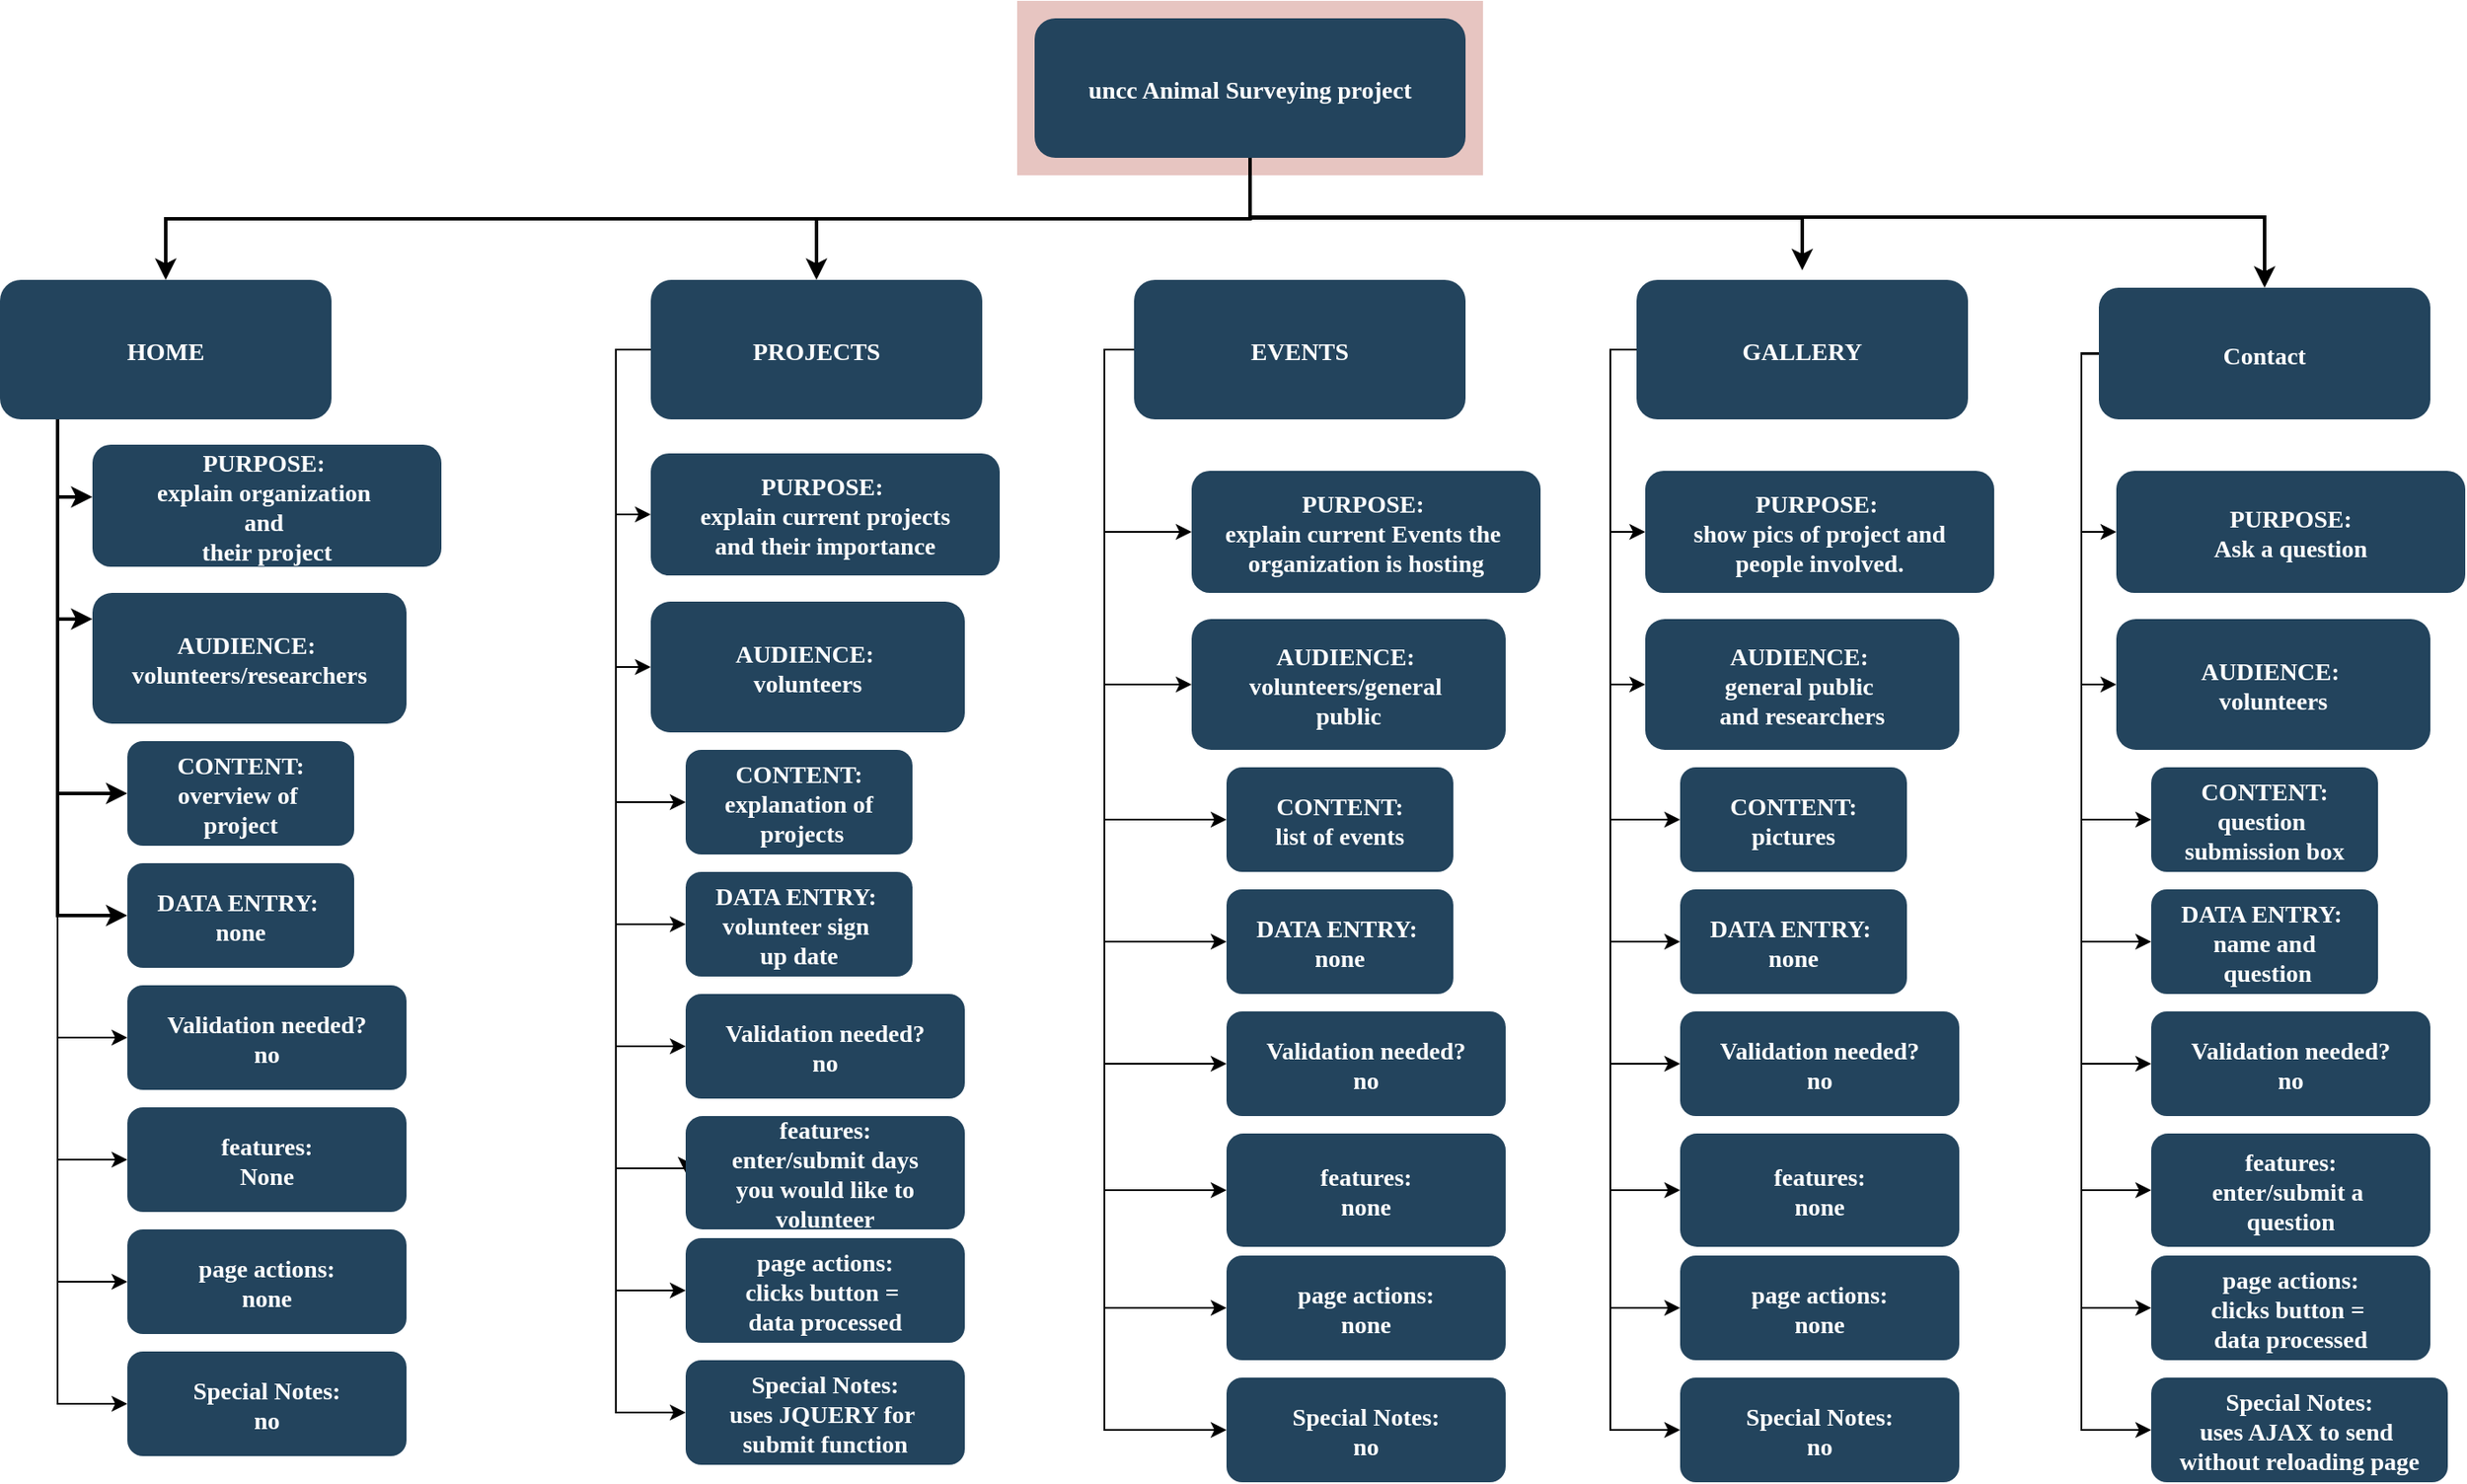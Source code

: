 <mxfile version="24.7.17">
  <diagram name="Page-1" id="2c0d36ab-eaac-3732-788b-9136903baeff">
    <mxGraphModel grid="1" page="1" gridSize="10" guides="1" tooltips="1" connect="1" arrows="1" fold="1" pageScale="1.5" pageWidth="1169" pageHeight="827" background="none" math="0" shadow="0">
      <root>
        <mxCell id="0" />
        <mxCell id="1" parent="0" />
        <mxCell id="123" value="" style="fillColor=#AE4132;strokeColor=none;opacity=30;" vertex="1" parent="1">
          <mxGeometry x="690" y="175.5" width="267" height="100" as="geometry" />
        </mxCell>
        <mxCell id="2" value="uncc Animal Surveying project" style="rounded=1;fillColor=#23445D;gradientColor=none;strokeColor=none;fontColor=#FFFFFF;fontStyle=1;fontFamily=Tahoma;fontSize=14" vertex="1" parent="1">
          <mxGeometry x="700" y="185.5" width="247" height="80" as="geometry" />
        </mxCell>
        <mxCell id="1m4g2Mu_y2kHSUrvo7R7-186" style="edgeStyle=orthogonalEdgeStyle;rounded=0;orthogonalLoop=1;jettySize=auto;html=1;entryX=0;entryY=0.5;entryDx=0;entryDy=0;" edge="1" parent="1" source="4" target="1m4g2Mu_y2kHSUrvo7R7-169">
          <mxGeometry relative="1" as="geometry">
            <Array as="points">
              <mxPoint x="1030" y="375" />
              <mxPoint x="1030" y="480" />
            </Array>
          </mxGeometry>
        </mxCell>
        <mxCell id="1m4g2Mu_y2kHSUrvo7R7-187" style="edgeStyle=orthogonalEdgeStyle;rounded=0;orthogonalLoop=1;jettySize=auto;html=1;entryX=0;entryY=0.5;entryDx=0;entryDy=0;" edge="1" parent="1" source="4" target="1m4g2Mu_y2kHSUrvo7R7-170">
          <mxGeometry relative="1" as="geometry">
            <Array as="points">
              <mxPoint x="1030" y="375" />
              <mxPoint x="1030" y="567" />
            </Array>
          </mxGeometry>
        </mxCell>
        <mxCell id="1m4g2Mu_y2kHSUrvo7R7-188" style="edgeStyle=orthogonalEdgeStyle;rounded=0;orthogonalLoop=1;jettySize=auto;html=1;entryX=0;entryY=0.5;entryDx=0;entryDy=0;" edge="1" parent="1" source="4" target="1m4g2Mu_y2kHSUrvo7R7-171">
          <mxGeometry relative="1" as="geometry">
            <Array as="points">
              <mxPoint x="1030" y="375" />
              <mxPoint x="1030" y="645" />
            </Array>
          </mxGeometry>
        </mxCell>
        <mxCell id="1m4g2Mu_y2kHSUrvo7R7-189" style="edgeStyle=orthogonalEdgeStyle;rounded=0;orthogonalLoop=1;jettySize=auto;html=1;entryX=0;entryY=0.5;entryDx=0;entryDy=0;" edge="1" parent="1" source="4" target="1m4g2Mu_y2kHSUrvo7R7-172">
          <mxGeometry relative="1" as="geometry">
            <Array as="points">
              <mxPoint x="1030" y="375" />
              <mxPoint x="1030" y="715" />
            </Array>
          </mxGeometry>
        </mxCell>
        <mxCell id="1m4g2Mu_y2kHSUrvo7R7-190" style="edgeStyle=orthogonalEdgeStyle;rounded=0;orthogonalLoop=1;jettySize=auto;html=1;entryX=0;entryY=0.5;entryDx=0;entryDy=0;" edge="1" parent="1" source="4" target="1m4g2Mu_y2kHSUrvo7R7-173">
          <mxGeometry relative="1" as="geometry">
            <Array as="points">
              <mxPoint x="1030" y="375" />
              <mxPoint x="1030" y="785" />
            </Array>
          </mxGeometry>
        </mxCell>
        <mxCell id="1m4g2Mu_y2kHSUrvo7R7-191" style="edgeStyle=orthogonalEdgeStyle;rounded=0;orthogonalLoop=1;jettySize=auto;html=1;entryX=0;entryY=0.5;entryDx=0;entryDy=0;" edge="1" parent="1" source="4" target="1m4g2Mu_y2kHSUrvo7R7-174">
          <mxGeometry relative="1" as="geometry">
            <Array as="points">
              <mxPoint x="1030" y="375" />
              <mxPoint x="1030" y="857" />
            </Array>
          </mxGeometry>
        </mxCell>
        <mxCell id="1m4g2Mu_y2kHSUrvo7R7-192" style="edgeStyle=orthogonalEdgeStyle;rounded=0;orthogonalLoop=1;jettySize=auto;html=1;entryX=0;entryY=0.5;entryDx=0;entryDy=0;" edge="1" parent="1" source="4" target="1m4g2Mu_y2kHSUrvo7R7-175">
          <mxGeometry relative="1" as="geometry">
            <Array as="points">
              <mxPoint x="1030" y="375" />
              <mxPoint x="1030" y="925" />
            </Array>
          </mxGeometry>
        </mxCell>
        <mxCell id="1m4g2Mu_y2kHSUrvo7R7-193" style="edgeStyle=orthogonalEdgeStyle;rounded=0;orthogonalLoop=1;jettySize=auto;html=1;entryX=0;entryY=0.5;entryDx=0;entryDy=0;" edge="1" parent="1" source="4" target="1m4g2Mu_y2kHSUrvo7R7-176">
          <mxGeometry relative="1" as="geometry">
            <Array as="points">
              <mxPoint x="1030" y="375" />
              <mxPoint x="1030" y="995" />
            </Array>
          </mxGeometry>
        </mxCell>
        <mxCell id="4" value="GALLERY" style="rounded=1;fillColor=#23445D;gradientColor=none;strokeColor=none;fontColor=#FFFFFF;fontStyle=1;fontFamily=Tahoma;fontSize=14" vertex="1" parent="1">
          <mxGeometry x="1045.0" y="335.5" width="190" height="80" as="geometry" />
        </mxCell>
        <mxCell id="9" value="" style="edgeStyle=elbowEdgeStyle;elbow=vertical;strokeWidth=2;rounded=0" edge="1" parent="1" source="2">
          <mxGeometry x="337" y="215.5" width="100" height="100" as="geometry">
            <mxPoint x="337" y="315.5" as="sourcePoint" />
            <mxPoint x="1140" y="330" as="targetPoint" />
            <Array as="points">
              <mxPoint x="1105" y="300" />
            </Array>
          </mxGeometry>
        </mxCell>
        <mxCell id="1m4g2Mu_y2kHSUrvo7R7-166" style="edgeStyle=orthogonalEdgeStyle;rounded=0;orthogonalLoop=1;jettySize=auto;html=1;entryX=0;entryY=0.5;entryDx=0;entryDy=0;" edge="1" parent="1" source="10" target="1m4g2Mu_y2kHSUrvo7R7-158">
          <mxGeometry relative="1" as="geometry">
            <Array as="points">
              <mxPoint x="740" y="375" />
              <mxPoint x="740" y="480" />
            </Array>
          </mxGeometry>
        </mxCell>
        <mxCell id="1m4g2Mu_y2kHSUrvo7R7-167" style="edgeStyle=orthogonalEdgeStyle;rounded=0;orthogonalLoop=1;jettySize=auto;html=1;entryX=0;entryY=0.5;entryDx=0;entryDy=0;" edge="1" parent="1" source="10" target="1m4g2Mu_y2kHSUrvo7R7-159">
          <mxGeometry relative="1" as="geometry">
            <Array as="points">
              <mxPoint x="740" y="375" />
              <mxPoint x="740" y="567" />
            </Array>
          </mxGeometry>
        </mxCell>
        <mxCell id="1m4g2Mu_y2kHSUrvo7R7-168" style="edgeStyle=orthogonalEdgeStyle;rounded=0;orthogonalLoop=1;jettySize=auto;html=1;entryX=0;entryY=0.5;entryDx=0;entryDy=0;" edge="1" parent="1" source="10" target="1m4g2Mu_y2kHSUrvo7R7-160">
          <mxGeometry relative="1" as="geometry">
            <Array as="points">
              <mxPoint x="740" y="375" />
              <mxPoint x="740" y="645" />
            </Array>
          </mxGeometry>
        </mxCell>
        <mxCell id="1m4g2Mu_y2kHSUrvo7R7-194" style="edgeStyle=orthogonalEdgeStyle;rounded=0;orthogonalLoop=1;jettySize=auto;html=1;entryX=0;entryY=0.5;entryDx=0;entryDy=0;" edge="1" parent="1" source="10" target="1m4g2Mu_y2kHSUrvo7R7-161">
          <mxGeometry relative="1" as="geometry">
            <Array as="points">
              <mxPoint x="740" y="375" />
              <mxPoint x="740" y="715" />
            </Array>
          </mxGeometry>
        </mxCell>
        <mxCell id="1m4g2Mu_y2kHSUrvo7R7-195" style="edgeStyle=orthogonalEdgeStyle;rounded=0;orthogonalLoop=1;jettySize=auto;html=1;entryX=0;entryY=0.5;entryDx=0;entryDy=0;" edge="1" parent="1" source="10" target="1m4g2Mu_y2kHSUrvo7R7-162">
          <mxGeometry relative="1" as="geometry">
            <Array as="points">
              <mxPoint x="740" y="375" />
              <mxPoint x="740" y="785" />
            </Array>
          </mxGeometry>
        </mxCell>
        <mxCell id="1m4g2Mu_y2kHSUrvo7R7-196" style="edgeStyle=orthogonalEdgeStyle;rounded=0;orthogonalLoop=1;jettySize=auto;html=1;entryX=0;entryY=0.5;entryDx=0;entryDy=0;" edge="1" parent="1" source="10" target="1m4g2Mu_y2kHSUrvo7R7-163">
          <mxGeometry relative="1" as="geometry">
            <Array as="points">
              <mxPoint x="740" y="375" />
              <mxPoint x="740" y="857" />
            </Array>
          </mxGeometry>
        </mxCell>
        <mxCell id="1m4g2Mu_y2kHSUrvo7R7-197" style="edgeStyle=orthogonalEdgeStyle;rounded=0;orthogonalLoop=1;jettySize=auto;html=1;entryX=0;entryY=0.5;entryDx=0;entryDy=0;" edge="1" parent="1" source="10" target="1m4g2Mu_y2kHSUrvo7R7-164">
          <mxGeometry relative="1" as="geometry">
            <Array as="points">
              <mxPoint x="740" y="375" />
              <mxPoint x="740" y="925" />
            </Array>
          </mxGeometry>
        </mxCell>
        <mxCell id="1m4g2Mu_y2kHSUrvo7R7-198" style="edgeStyle=orthogonalEdgeStyle;rounded=0;orthogonalLoop=1;jettySize=auto;html=1;entryX=0;entryY=0.5;entryDx=0;entryDy=0;" edge="1" parent="1" source="10" target="1m4g2Mu_y2kHSUrvo7R7-165">
          <mxGeometry relative="1" as="geometry">
            <Array as="points">
              <mxPoint x="740" y="375" />
              <mxPoint x="740" y="995" />
            </Array>
          </mxGeometry>
        </mxCell>
        <mxCell id="10" value="EVENTS" style="rounded=1;fillColor=#23445D;gradientColor=none;strokeColor=none;fontColor=#FFFFFF;fontStyle=1;fontFamily=Tahoma;fontSize=14" vertex="1" parent="1">
          <mxGeometry x="757" y="335.5" width="190" height="80" as="geometry" />
        </mxCell>
        <mxCell id="1m4g2Mu_y2kHSUrvo7R7-150" style="edgeStyle=orthogonalEdgeStyle;rounded=0;orthogonalLoop=1;jettySize=auto;html=1;entryX=0;entryY=0.5;entryDx=0;entryDy=0;" edge="1" parent="1" source="12" target="1m4g2Mu_y2kHSUrvo7R7-142">
          <mxGeometry relative="1" as="geometry">
            <Array as="points">
              <mxPoint x="460" y="375" />
              <mxPoint x="460" y="470" />
            </Array>
          </mxGeometry>
        </mxCell>
        <mxCell id="1m4g2Mu_y2kHSUrvo7R7-151" style="edgeStyle=orthogonalEdgeStyle;rounded=0;orthogonalLoop=1;jettySize=auto;html=1;entryX=0;entryY=0.5;entryDx=0;entryDy=0;" edge="1" parent="1" source="12" target="1m4g2Mu_y2kHSUrvo7R7-143">
          <mxGeometry relative="1" as="geometry">
            <Array as="points">
              <mxPoint x="460" y="375" />
              <mxPoint x="460" y="557" />
            </Array>
          </mxGeometry>
        </mxCell>
        <mxCell id="1m4g2Mu_y2kHSUrvo7R7-152" style="edgeStyle=orthogonalEdgeStyle;rounded=0;orthogonalLoop=1;jettySize=auto;html=1;entryX=0;entryY=0.5;entryDx=0;entryDy=0;" edge="1" parent="1" source="12" target="1m4g2Mu_y2kHSUrvo7R7-144">
          <mxGeometry relative="1" as="geometry">
            <Array as="points">
              <mxPoint x="460" y="375" />
              <mxPoint x="460" y="635" />
            </Array>
          </mxGeometry>
        </mxCell>
        <mxCell id="1m4g2Mu_y2kHSUrvo7R7-153" style="edgeStyle=orthogonalEdgeStyle;rounded=0;orthogonalLoop=1;jettySize=auto;html=1;entryX=0;entryY=0.5;entryDx=0;entryDy=0;" edge="1" parent="1" source="12" target="1m4g2Mu_y2kHSUrvo7R7-145">
          <mxGeometry relative="1" as="geometry">
            <Array as="points">
              <mxPoint x="460" y="375" />
              <mxPoint x="460" y="705" />
            </Array>
          </mxGeometry>
        </mxCell>
        <mxCell id="1m4g2Mu_y2kHSUrvo7R7-154" style="edgeStyle=orthogonalEdgeStyle;rounded=0;orthogonalLoop=1;jettySize=auto;html=1;entryX=0;entryY=0.5;entryDx=0;entryDy=0;" edge="1" parent="1" source="12" target="1m4g2Mu_y2kHSUrvo7R7-146">
          <mxGeometry relative="1" as="geometry">
            <Array as="points">
              <mxPoint x="460" y="375" />
              <mxPoint x="460" y="775" />
            </Array>
          </mxGeometry>
        </mxCell>
        <mxCell id="1m4g2Mu_y2kHSUrvo7R7-155" style="edgeStyle=orthogonalEdgeStyle;rounded=0;orthogonalLoop=1;jettySize=auto;html=1;entryX=0;entryY=0.5;entryDx=0;entryDy=0;" edge="1" parent="1" source="12" target="1m4g2Mu_y2kHSUrvo7R7-147">
          <mxGeometry relative="1" as="geometry">
            <Array as="points">
              <mxPoint x="460" y="375" />
              <mxPoint x="460" y="845" />
            </Array>
          </mxGeometry>
        </mxCell>
        <mxCell id="1m4g2Mu_y2kHSUrvo7R7-156" style="edgeStyle=orthogonalEdgeStyle;rounded=0;orthogonalLoop=1;jettySize=auto;html=1;entryX=0;entryY=0.5;entryDx=0;entryDy=0;" edge="1" parent="1" source="12" target="1m4g2Mu_y2kHSUrvo7R7-148">
          <mxGeometry relative="1" as="geometry">
            <Array as="points">
              <mxPoint x="460" y="375" />
              <mxPoint x="460" y="915" />
            </Array>
          </mxGeometry>
        </mxCell>
        <mxCell id="1m4g2Mu_y2kHSUrvo7R7-157" style="edgeStyle=orthogonalEdgeStyle;rounded=0;orthogonalLoop=1;jettySize=auto;html=1;entryX=0;entryY=0.5;entryDx=0;entryDy=0;" edge="1" parent="1" source="12" target="1m4g2Mu_y2kHSUrvo7R7-149">
          <mxGeometry relative="1" as="geometry">
            <Array as="points">
              <mxPoint x="460" y="375" />
              <mxPoint x="460" y="985" />
            </Array>
          </mxGeometry>
        </mxCell>
        <mxCell id="12" value="PROJECTS" style="rounded=1;fillColor=#23445D;gradientColor=none;strokeColor=none;fontColor=#FFFFFF;fontStyle=1;fontFamily=Tahoma;fontSize=14" vertex="1" parent="1">
          <mxGeometry x="480.0" y="335.5" width="190" height="80" as="geometry" />
        </mxCell>
        <mxCell id="1m4g2Mu_y2kHSUrvo7R7-135" style="edgeStyle=orthogonalEdgeStyle;rounded=0;orthogonalLoop=1;jettySize=auto;html=1;entryX=0;entryY=0.5;entryDx=0;entryDy=0;" edge="1" parent="1" source="13" target="1m4g2Mu_y2kHSUrvo7R7-134">
          <mxGeometry relative="1" as="geometry">
            <Array as="points">
              <mxPoint x="140" y="770" />
            </Array>
          </mxGeometry>
        </mxCell>
        <mxCell id="1m4g2Mu_y2kHSUrvo7R7-137" style="edgeStyle=orthogonalEdgeStyle;rounded=0;orthogonalLoop=1;jettySize=auto;html=1;entryX=0;entryY=0.5;entryDx=0;entryDy=0;" edge="1" parent="1" source="13" target="1m4g2Mu_y2kHSUrvo7R7-136">
          <mxGeometry relative="1" as="geometry">
            <Array as="points">
              <mxPoint x="140" y="840" />
            </Array>
          </mxGeometry>
        </mxCell>
        <mxCell id="1m4g2Mu_y2kHSUrvo7R7-139" style="edgeStyle=orthogonalEdgeStyle;rounded=0;orthogonalLoop=1;jettySize=auto;html=1;entryX=0;entryY=0.5;entryDx=0;entryDy=0;" edge="1" parent="1" source="13" target="1m4g2Mu_y2kHSUrvo7R7-138">
          <mxGeometry relative="1" as="geometry">
            <Array as="points">
              <mxPoint x="140" y="910" />
            </Array>
          </mxGeometry>
        </mxCell>
        <mxCell id="1m4g2Mu_y2kHSUrvo7R7-141" style="edgeStyle=orthogonalEdgeStyle;rounded=0;orthogonalLoop=1;jettySize=auto;html=1;" edge="1" parent="1" source="13" target="1m4g2Mu_y2kHSUrvo7R7-140">
          <mxGeometry relative="1" as="geometry">
            <Array as="points">
              <mxPoint x="140" y="980" />
            </Array>
          </mxGeometry>
        </mxCell>
        <mxCell id="13" value="HOME" style="rounded=1;fillColor=#23445D;gradientColor=none;strokeColor=none;fontColor=#FFFFFF;fontStyle=1;fontFamily=Tahoma;fontSize=14" vertex="1" parent="1">
          <mxGeometry x="107" y="335.5" width="190" height="80" as="geometry" />
        </mxCell>
        <mxCell id="16" value="PURPOSE: &#xa;explain organization &#xa;and &#xa;their project" style="rounded=1;fillColor=#23445D;gradientColor=none;strokeColor=none;fontColor=#FFFFFF;fontStyle=1;fontFamily=Tahoma;fontSize=14" vertex="1" parent="1">
          <mxGeometry x="160" y="430" width="200" height="70" as="geometry" />
        </mxCell>
        <mxCell id="17" value="AUDIENCE: &#xa;volunteers/researchers" style="rounded=1;fillColor=#23445D;gradientColor=none;strokeColor=none;fontColor=#FFFFFF;fontStyle=1;fontFamily=Tahoma;fontSize=14" vertex="1" parent="1">
          <mxGeometry x="160" y="515" width="180" height="75" as="geometry" />
        </mxCell>
        <mxCell id="18" value="CONTENT:&#xa;overview of &#xa;project" style="rounded=1;fillColor=#23445D;gradientColor=none;strokeColor=none;fontColor=#FFFFFF;fontStyle=1;fontFamily=Tahoma;fontSize=14" vertex="1" parent="1">
          <mxGeometry x="180" y="600" width="130" height="60" as="geometry" />
        </mxCell>
        <mxCell id="19" value="DATA ENTRY: &#xa;none" style="rounded=1;fillColor=#23445D;gradientColor=none;strokeColor=none;fontColor=#FFFFFF;fontStyle=1;fontFamily=Tahoma;fontSize=14" vertex="1" parent="1">
          <mxGeometry x="180" y="670" width="130" height="60" as="geometry" />
        </mxCell>
        <mxCell id="59" value="" style="edgeStyle=elbowEdgeStyle;elbow=vertical;strokeWidth=2;rounded=0" edge="1" parent="1" source="2" target="12">
          <mxGeometry x="347" y="225.5" width="100" height="100" as="geometry">
            <mxPoint x="862.0" y="275.5" as="sourcePoint" />
            <mxPoint x="1467.0" y="345.5" as="targetPoint" />
          </mxGeometry>
        </mxCell>
        <mxCell id="61" value="" style="edgeStyle=elbowEdgeStyle;elbow=vertical;strokeWidth=2;rounded=0" edge="1" parent="1" source="2" target="13">
          <mxGeometry x="-23" y="135.5" width="100" height="100" as="geometry">
            <mxPoint x="-23" y="235.5" as="sourcePoint" />
            <mxPoint x="77" y="135.5" as="targetPoint" />
          </mxGeometry>
        </mxCell>
        <mxCell id="64" value="" style="edgeStyle=elbowEdgeStyle;elbow=horizontal;strokeWidth=2;rounded=0" edge="1" parent="1" source="13" target="16">
          <mxGeometry x="-23" y="135.5" width="100" height="100" as="geometry">
            <mxPoint x="-23" y="235.5" as="sourcePoint" />
            <mxPoint x="77" y="135.5" as="targetPoint" />
            <Array as="points">
              <mxPoint x="140" y="460" />
              <mxPoint x="202" y="435.5" />
            </Array>
          </mxGeometry>
        </mxCell>
        <mxCell id="65" value="" style="edgeStyle=elbowEdgeStyle;elbow=horizontal;strokeWidth=2;rounded=0" edge="1" parent="1" source="13" target="17">
          <mxGeometry x="-23" y="135.5" width="100" height="100" as="geometry">
            <mxPoint x="-23" y="235.5" as="sourcePoint" />
            <mxPoint x="77" y="135.5" as="targetPoint" />
            <Array as="points">
              <mxPoint x="140" y="530" />
              <mxPoint x="202" y="475.5" />
            </Array>
          </mxGeometry>
        </mxCell>
        <mxCell id="66" value="" style="edgeStyle=elbowEdgeStyle;elbow=horizontal;strokeWidth=2;rounded=0" edge="1" parent="1" source="13" target="18">
          <mxGeometry x="-23" y="135.5" width="100" height="100" as="geometry">
            <mxPoint x="-23" y="235.5" as="sourcePoint" />
            <mxPoint x="77" y="135.5" as="targetPoint" />
            <Array as="points">
              <mxPoint x="140" y="530" />
              <mxPoint x="202" y="525.5" />
            </Array>
          </mxGeometry>
        </mxCell>
        <mxCell id="67" value="" style="edgeStyle=elbowEdgeStyle;elbow=horizontal;strokeWidth=2;rounded=0" edge="1" parent="1" source="13" target="19">
          <mxGeometry x="-23" y="135.5" width="100" height="100" as="geometry">
            <mxPoint x="-23" y="235.5" as="sourcePoint" />
            <mxPoint x="77" y="135.5" as="targetPoint" />
            <Array as="points">
              <mxPoint x="140" y="530" />
              <mxPoint x="202" y="575.5" />
            </Array>
          </mxGeometry>
        </mxCell>
        <mxCell id="1m4g2Mu_y2kHSUrvo7R7-185" style="edgeStyle=orthogonalEdgeStyle;rounded=0;orthogonalLoop=1;jettySize=auto;html=1;entryX=0;entryY=0.5;entryDx=0;entryDy=0;" edge="1" parent="1" source="1m4g2Mu_y2kHSUrvo7R7-123" target="1m4g2Mu_y2kHSUrvo7R7-177">
          <mxGeometry relative="1" as="geometry">
            <Array as="points">
              <mxPoint x="1300" y="378" />
              <mxPoint x="1300" y="480" />
            </Array>
          </mxGeometry>
        </mxCell>
        <mxCell id="1m4g2Mu_y2kHSUrvo7R7-199" style="edgeStyle=orthogonalEdgeStyle;rounded=0;orthogonalLoop=1;jettySize=auto;html=1;entryX=0;entryY=0.5;entryDx=0;entryDy=0;" edge="1" parent="1" source="1m4g2Mu_y2kHSUrvo7R7-123" target="1m4g2Mu_y2kHSUrvo7R7-178">
          <mxGeometry relative="1" as="geometry">
            <Array as="points">
              <mxPoint x="1300" y="378" />
              <mxPoint x="1300" y="567" />
            </Array>
          </mxGeometry>
        </mxCell>
        <mxCell id="1m4g2Mu_y2kHSUrvo7R7-200" style="edgeStyle=orthogonalEdgeStyle;rounded=0;orthogonalLoop=1;jettySize=auto;html=1;entryX=0;entryY=0.5;entryDx=0;entryDy=0;" edge="1" parent="1" source="1m4g2Mu_y2kHSUrvo7R7-123" target="1m4g2Mu_y2kHSUrvo7R7-179">
          <mxGeometry relative="1" as="geometry">
            <Array as="points">
              <mxPoint x="1300" y="378" />
              <mxPoint x="1300" y="645" />
            </Array>
          </mxGeometry>
        </mxCell>
        <mxCell id="1m4g2Mu_y2kHSUrvo7R7-201" style="edgeStyle=orthogonalEdgeStyle;rounded=0;orthogonalLoop=1;jettySize=auto;html=1;entryX=0;entryY=0.5;entryDx=0;entryDy=0;" edge="1" parent="1" source="1m4g2Mu_y2kHSUrvo7R7-123" target="1m4g2Mu_y2kHSUrvo7R7-180">
          <mxGeometry relative="1" as="geometry">
            <Array as="points">
              <mxPoint x="1300" y="378" />
              <mxPoint x="1300" y="715" />
            </Array>
          </mxGeometry>
        </mxCell>
        <mxCell id="1m4g2Mu_y2kHSUrvo7R7-202" style="edgeStyle=orthogonalEdgeStyle;rounded=0;orthogonalLoop=1;jettySize=auto;html=1;entryX=0;entryY=0.5;entryDx=0;entryDy=0;" edge="1" parent="1" source="1m4g2Mu_y2kHSUrvo7R7-123" target="1m4g2Mu_y2kHSUrvo7R7-181">
          <mxGeometry relative="1" as="geometry">
            <Array as="points">
              <mxPoint x="1300" y="378" />
              <mxPoint x="1300" y="785" />
            </Array>
          </mxGeometry>
        </mxCell>
        <mxCell id="1m4g2Mu_y2kHSUrvo7R7-203" style="edgeStyle=orthogonalEdgeStyle;rounded=0;orthogonalLoop=1;jettySize=auto;html=1;entryX=0;entryY=0.5;entryDx=0;entryDy=0;" edge="1" parent="1" source="1m4g2Mu_y2kHSUrvo7R7-123" target="1m4g2Mu_y2kHSUrvo7R7-182">
          <mxGeometry relative="1" as="geometry">
            <Array as="points">
              <mxPoint x="1300" y="378" />
              <mxPoint x="1300" y="857" />
            </Array>
          </mxGeometry>
        </mxCell>
        <mxCell id="1m4g2Mu_y2kHSUrvo7R7-204" style="edgeStyle=orthogonalEdgeStyle;rounded=0;orthogonalLoop=1;jettySize=auto;html=1;entryX=0;entryY=0.5;entryDx=0;entryDy=0;" edge="1" parent="1" source="1m4g2Mu_y2kHSUrvo7R7-123" target="1m4g2Mu_y2kHSUrvo7R7-183">
          <mxGeometry relative="1" as="geometry">
            <Array as="points">
              <mxPoint x="1300" y="378" />
              <mxPoint x="1300" y="925" />
            </Array>
          </mxGeometry>
        </mxCell>
        <mxCell id="1m4g2Mu_y2kHSUrvo7R7-205" style="edgeStyle=orthogonalEdgeStyle;rounded=0;orthogonalLoop=1;jettySize=auto;html=1;entryX=0;entryY=0.5;entryDx=0;entryDy=0;" edge="1" parent="1" source="1m4g2Mu_y2kHSUrvo7R7-123" target="1m4g2Mu_y2kHSUrvo7R7-184">
          <mxGeometry relative="1" as="geometry">
            <Array as="points">
              <mxPoint x="1300" y="378" />
              <mxPoint x="1300" y="995" />
            </Array>
          </mxGeometry>
        </mxCell>
        <mxCell id="1m4g2Mu_y2kHSUrvo7R7-123" value="Contact" style="rounded=1;fillColor=#23445D;gradientColor=none;strokeColor=none;fontColor=#FFFFFF;fontStyle=1;fontFamily=Tahoma;fontSize=14" vertex="1" parent="1">
          <mxGeometry x="1310" y="340" width="190" height="75.5" as="geometry" />
        </mxCell>
        <mxCell id="1m4g2Mu_y2kHSUrvo7R7-128" value="" style="edgeStyle=elbowEdgeStyle;elbow=vertical;strokeWidth=2;rounded=0;entryX=0.5;entryY=0;entryDx=0;entryDy=0;exitX=0.5;exitY=1;exitDx=0;exitDy=0;" edge="1" parent="1" source="2" target="1m4g2Mu_y2kHSUrvo7R7-123">
          <mxGeometry x="337" y="215.5" width="100" height="100" as="geometry">
            <mxPoint x="1140" y="265.5" as="sourcePoint" />
            <mxPoint x="1421" y="335.5" as="targetPoint" />
            <Array as="points">
              <mxPoint x="1421" y="299.5" />
            </Array>
          </mxGeometry>
        </mxCell>
        <mxCell id="1m4g2Mu_y2kHSUrvo7R7-134" value="Validation needed?&#xa;no" style="rounded=1;fillColor=#23445D;gradientColor=none;strokeColor=none;fontColor=#FFFFFF;fontStyle=1;fontFamily=Tahoma;fontSize=14" vertex="1" parent="1">
          <mxGeometry x="180" y="740" width="160" height="60" as="geometry" />
        </mxCell>
        <mxCell id="1m4g2Mu_y2kHSUrvo7R7-136" value="features:&#xa;None" style="rounded=1;fillColor=#23445D;gradientColor=none;strokeColor=none;fontColor=#FFFFFF;fontStyle=1;fontFamily=Tahoma;fontSize=14" vertex="1" parent="1">
          <mxGeometry x="180" y="810" width="160" height="60" as="geometry" />
        </mxCell>
        <mxCell id="1m4g2Mu_y2kHSUrvo7R7-138" value="page actions:&#xa;none" style="rounded=1;fillColor=#23445D;gradientColor=none;strokeColor=none;fontColor=#FFFFFF;fontStyle=1;fontFamily=Tahoma;fontSize=14" vertex="1" parent="1">
          <mxGeometry x="180" y="880" width="160" height="60" as="geometry" />
        </mxCell>
        <mxCell id="1m4g2Mu_y2kHSUrvo7R7-140" value="Special Notes:&#xa;no" style="rounded=1;fillColor=#23445D;gradientColor=none;strokeColor=none;fontColor=#FFFFFF;fontStyle=1;fontFamily=Tahoma;fontSize=14" vertex="1" parent="1">
          <mxGeometry x="180" y="950" width="160" height="60" as="geometry" />
        </mxCell>
        <mxCell id="1m4g2Mu_y2kHSUrvo7R7-142" value="PURPOSE: &#xa;explain current projects&#xa;and their importance" style="rounded=1;fillColor=#23445D;gradientColor=none;strokeColor=none;fontColor=#FFFFFF;fontStyle=1;fontFamily=Tahoma;fontSize=14" vertex="1" parent="1">
          <mxGeometry x="480" y="435" width="200" height="70" as="geometry" />
        </mxCell>
        <mxCell id="1m4g2Mu_y2kHSUrvo7R7-143" value="AUDIENCE: &#xa;volunteers" style="rounded=1;fillColor=#23445D;gradientColor=none;strokeColor=none;fontColor=#FFFFFF;fontStyle=1;fontFamily=Tahoma;fontSize=14" vertex="1" parent="1">
          <mxGeometry x="480" y="520" width="180" height="75" as="geometry" />
        </mxCell>
        <mxCell id="1m4g2Mu_y2kHSUrvo7R7-144" value="CONTENT:&#xa;explanation of&#xa; projects" style="rounded=1;fillColor=#23445D;gradientColor=none;strokeColor=none;fontColor=#FFFFFF;fontStyle=1;fontFamily=Tahoma;fontSize=14" vertex="1" parent="1">
          <mxGeometry x="500" y="605" width="130" height="60" as="geometry" />
        </mxCell>
        <mxCell id="1m4g2Mu_y2kHSUrvo7R7-145" value="DATA ENTRY: &#xa;volunteer sign &#xa;up date" style="rounded=1;fillColor=#23445D;gradientColor=none;strokeColor=none;fontColor=#FFFFFF;fontStyle=1;fontFamily=Tahoma;fontSize=14" vertex="1" parent="1">
          <mxGeometry x="500" y="675" width="130" height="60" as="geometry" />
        </mxCell>
        <mxCell id="1m4g2Mu_y2kHSUrvo7R7-146" value="Validation needed?&#xa;no" style="rounded=1;fillColor=#23445D;gradientColor=none;strokeColor=none;fontColor=#FFFFFF;fontStyle=1;fontFamily=Tahoma;fontSize=14" vertex="1" parent="1">
          <mxGeometry x="500" y="745" width="160" height="60" as="geometry" />
        </mxCell>
        <mxCell id="1m4g2Mu_y2kHSUrvo7R7-147" value="features:&#xa;enter/submit days&#xa;you would like to&#xa;volunteer" style="rounded=1;fillColor=#23445D;gradientColor=none;strokeColor=none;fontColor=#FFFFFF;fontStyle=1;fontFamily=Tahoma;fontSize=14" vertex="1" parent="1">
          <mxGeometry x="500" y="815" width="160" height="65" as="geometry" />
        </mxCell>
        <mxCell id="1m4g2Mu_y2kHSUrvo7R7-148" value="page actions:&#xa;clicks button = &#xa;data processed" style="rounded=1;fillColor=#23445D;gradientColor=none;strokeColor=none;fontColor=#FFFFFF;fontStyle=1;fontFamily=Tahoma;fontSize=14" vertex="1" parent="1">
          <mxGeometry x="500" y="885" width="160" height="60" as="geometry" />
        </mxCell>
        <mxCell id="1m4g2Mu_y2kHSUrvo7R7-149" value="Special Notes:&#xa;uses JQUERY for &#xa;submit function" style="rounded=1;fillColor=#23445D;gradientColor=none;strokeColor=none;fontColor=#FFFFFF;fontStyle=1;fontFamily=Tahoma;fontSize=14" vertex="1" parent="1">
          <mxGeometry x="500" y="955" width="160" height="60" as="geometry" />
        </mxCell>
        <mxCell id="1m4g2Mu_y2kHSUrvo7R7-158" value="PURPOSE: &#xa;explain current Events the &#xa;organization is hosting" style="rounded=1;fillColor=#23445D;gradientColor=none;strokeColor=none;fontColor=#FFFFFF;fontStyle=1;fontFamily=Tahoma;fontSize=14" vertex="1" parent="1">
          <mxGeometry x="790" y="445" width="200" height="70" as="geometry" />
        </mxCell>
        <mxCell id="1m4g2Mu_y2kHSUrvo7R7-159" value="AUDIENCE: &#xa;volunteers/general &#xa;public" style="rounded=1;fillColor=#23445D;gradientColor=none;strokeColor=none;fontColor=#FFFFFF;fontStyle=1;fontFamily=Tahoma;fontSize=14" vertex="1" parent="1">
          <mxGeometry x="790" y="530" width="180" height="75" as="geometry" />
        </mxCell>
        <mxCell id="1m4g2Mu_y2kHSUrvo7R7-160" value="CONTENT:&#xa;list of events" style="rounded=1;fillColor=#23445D;gradientColor=none;strokeColor=none;fontColor=#FFFFFF;fontStyle=1;fontFamily=Tahoma;fontSize=14" vertex="1" parent="1">
          <mxGeometry x="810" y="615" width="130" height="60" as="geometry" />
        </mxCell>
        <mxCell id="1m4g2Mu_y2kHSUrvo7R7-161" value="DATA ENTRY: &#xa;none" style="rounded=1;fillColor=#23445D;gradientColor=none;strokeColor=none;fontColor=#FFFFFF;fontStyle=1;fontFamily=Tahoma;fontSize=14" vertex="1" parent="1">
          <mxGeometry x="810" y="685" width="130" height="60" as="geometry" />
        </mxCell>
        <mxCell id="1m4g2Mu_y2kHSUrvo7R7-162" value="Validation needed?&#xa;no" style="rounded=1;fillColor=#23445D;gradientColor=none;strokeColor=none;fontColor=#FFFFFF;fontStyle=1;fontFamily=Tahoma;fontSize=14" vertex="1" parent="1">
          <mxGeometry x="810" y="755" width="160" height="60" as="geometry" />
        </mxCell>
        <mxCell id="1m4g2Mu_y2kHSUrvo7R7-163" value="features:&#xa;none" style="rounded=1;fillColor=#23445D;gradientColor=none;strokeColor=none;fontColor=#FFFFFF;fontStyle=1;fontFamily=Tahoma;fontSize=14" vertex="1" parent="1">
          <mxGeometry x="810" y="825" width="160" height="65" as="geometry" />
        </mxCell>
        <mxCell id="1m4g2Mu_y2kHSUrvo7R7-164" value="page actions:&#xa;none" style="rounded=1;fillColor=#23445D;gradientColor=none;strokeColor=none;fontColor=#FFFFFF;fontStyle=1;fontFamily=Tahoma;fontSize=14" vertex="1" parent="1">
          <mxGeometry x="810" y="895" width="160" height="60" as="geometry" />
        </mxCell>
        <mxCell id="1m4g2Mu_y2kHSUrvo7R7-165" value="Special Notes:&#xa;no" style="rounded=1;fillColor=#23445D;gradientColor=none;strokeColor=none;fontColor=#FFFFFF;fontStyle=1;fontFamily=Tahoma;fontSize=14" vertex="1" parent="1">
          <mxGeometry x="810" y="965" width="160" height="60" as="geometry" />
        </mxCell>
        <mxCell id="1m4g2Mu_y2kHSUrvo7R7-169" value="PURPOSE: &#xa;show pics of project and&#xa;people involved." style="rounded=1;fillColor=#23445D;gradientColor=none;strokeColor=none;fontColor=#FFFFFF;fontStyle=1;fontFamily=Tahoma;fontSize=14" vertex="1" parent="1">
          <mxGeometry x="1050" y="445" width="200" height="70" as="geometry" />
        </mxCell>
        <mxCell id="1m4g2Mu_y2kHSUrvo7R7-170" value="AUDIENCE: &#xa;general public &#xa;and researchers" style="rounded=1;fillColor=#23445D;gradientColor=none;strokeColor=none;fontColor=#FFFFFF;fontStyle=1;fontFamily=Tahoma;fontSize=14" vertex="1" parent="1">
          <mxGeometry x="1050" y="530" width="180" height="75" as="geometry" />
        </mxCell>
        <mxCell id="1m4g2Mu_y2kHSUrvo7R7-171" value="CONTENT:&#xa;pictures" style="rounded=1;fillColor=#23445D;gradientColor=none;strokeColor=none;fontColor=#FFFFFF;fontStyle=1;fontFamily=Tahoma;fontSize=14" vertex="1" parent="1">
          <mxGeometry x="1070" y="615" width="130" height="60" as="geometry" />
        </mxCell>
        <mxCell id="1m4g2Mu_y2kHSUrvo7R7-172" value="DATA ENTRY: &#xa;none" style="rounded=1;fillColor=#23445D;gradientColor=none;strokeColor=none;fontColor=#FFFFFF;fontStyle=1;fontFamily=Tahoma;fontSize=14" vertex="1" parent="1">
          <mxGeometry x="1070" y="685" width="130" height="60" as="geometry" />
        </mxCell>
        <mxCell id="1m4g2Mu_y2kHSUrvo7R7-173" value="Validation needed?&#xa;no" style="rounded=1;fillColor=#23445D;gradientColor=none;strokeColor=none;fontColor=#FFFFFF;fontStyle=1;fontFamily=Tahoma;fontSize=14" vertex="1" parent="1">
          <mxGeometry x="1070" y="755" width="160" height="60" as="geometry" />
        </mxCell>
        <mxCell id="1m4g2Mu_y2kHSUrvo7R7-174" value="features:&#xa;none" style="rounded=1;fillColor=#23445D;gradientColor=none;strokeColor=none;fontColor=#FFFFFF;fontStyle=1;fontFamily=Tahoma;fontSize=14" vertex="1" parent="1">
          <mxGeometry x="1070" y="825" width="160" height="65" as="geometry" />
        </mxCell>
        <mxCell id="1m4g2Mu_y2kHSUrvo7R7-175" value="page actions:&#xa;none" style="rounded=1;fillColor=#23445D;gradientColor=none;strokeColor=none;fontColor=#FFFFFF;fontStyle=1;fontFamily=Tahoma;fontSize=14" vertex="1" parent="1">
          <mxGeometry x="1070" y="895" width="160" height="60" as="geometry" />
        </mxCell>
        <mxCell id="1m4g2Mu_y2kHSUrvo7R7-176" value="Special Notes:&#xa;no" style="rounded=1;fillColor=#23445D;gradientColor=none;strokeColor=none;fontColor=#FFFFFF;fontStyle=1;fontFamily=Tahoma;fontSize=14" vertex="1" parent="1">
          <mxGeometry x="1070" y="965" width="160" height="60" as="geometry" />
        </mxCell>
        <mxCell id="1m4g2Mu_y2kHSUrvo7R7-177" value="PURPOSE:&#xa;Ask a question" style="rounded=1;fillColor=#23445D;gradientColor=none;strokeColor=none;fontColor=#FFFFFF;fontStyle=1;fontFamily=Tahoma;fontSize=14" vertex="1" parent="1">
          <mxGeometry x="1320" y="445" width="200" height="70" as="geometry" />
        </mxCell>
        <mxCell id="1m4g2Mu_y2kHSUrvo7R7-178" value="AUDIENCE: &#xa;volunteers" style="rounded=1;fillColor=#23445D;gradientColor=none;strokeColor=none;fontColor=#FFFFFF;fontStyle=1;fontFamily=Tahoma;fontSize=14" vertex="1" parent="1">
          <mxGeometry x="1320" y="530" width="180" height="75" as="geometry" />
        </mxCell>
        <mxCell id="1m4g2Mu_y2kHSUrvo7R7-179" value="CONTENT:&#xa;question &#xa;submission box" style="rounded=1;fillColor=#23445D;gradientColor=none;strokeColor=none;fontColor=#FFFFFF;fontStyle=1;fontFamily=Tahoma;fontSize=14" vertex="1" parent="1">
          <mxGeometry x="1340" y="615" width="130" height="60" as="geometry" />
        </mxCell>
        <mxCell id="1m4g2Mu_y2kHSUrvo7R7-180" value="DATA ENTRY: &#xa;name and&#xa; question" style="rounded=1;fillColor=#23445D;gradientColor=none;strokeColor=none;fontColor=#FFFFFF;fontStyle=1;fontFamily=Tahoma;fontSize=14" vertex="1" parent="1">
          <mxGeometry x="1340" y="685" width="130" height="60" as="geometry" />
        </mxCell>
        <mxCell id="1m4g2Mu_y2kHSUrvo7R7-181" value="Validation needed?&#xa;no" style="rounded=1;fillColor=#23445D;gradientColor=none;strokeColor=none;fontColor=#FFFFFF;fontStyle=1;fontFamily=Tahoma;fontSize=14" vertex="1" parent="1">
          <mxGeometry x="1340" y="755" width="160" height="60" as="geometry" />
        </mxCell>
        <mxCell id="1m4g2Mu_y2kHSUrvo7R7-182" value="features:&#xa;enter/submit a &#xa;question" style="rounded=1;fillColor=#23445D;gradientColor=none;strokeColor=none;fontColor=#FFFFFF;fontStyle=1;fontFamily=Tahoma;fontSize=14" vertex="1" parent="1">
          <mxGeometry x="1340" y="825" width="160" height="65" as="geometry" />
        </mxCell>
        <mxCell id="1m4g2Mu_y2kHSUrvo7R7-183" value="page actions:&#xa;clicks button = &#xa;data processed" style="rounded=1;fillColor=#23445D;gradientColor=none;strokeColor=none;fontColor=#FFFFFF;fontStyle=1;fontFamily=Tahoma;fontSize=14" vertex="1" parent="1">
          <mxGeometry x="1340" y="895" width="160" height="60" as="geometry" />
        </mxCell>
        <mxCell id="1m4g2Mu_y2kHSUrvo7R7-184" value="Special Notes:&#xa;uses AJAX to send &#xa;without reloading page" style="rounded=1;fillColor=#23445D;gradientColor=none;strokeColor=none;fontColor=#FFFFFF;fontStyle=1;fontFamily=Tahoma;fontSize=14" vertex="1" parent="1">
          <mxGeometry x="1340" y="965" width="170" height="60" as="geometry" />
        </mxCell>
      </root>
    </mxGraphModel>
  </diagram>
</mxfile>
